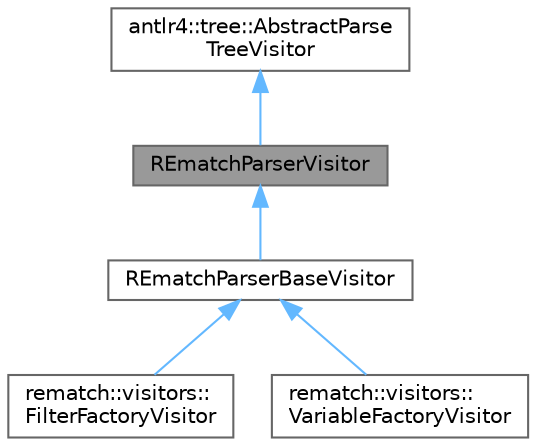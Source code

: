 digraph "REmatchParserVisitor"
{
 // LATEX_PDF_SIZE
  bgcolor="transparent";
  edge [fontname=Helvetica,fontsize=10,labelfontname=Helvetica,labelfontsize=10];
  node [fontname=Helvetica,fontsize=10,shape=box,height=0.2,width=0.4];
  Node1 [label="REmatchParserVisitor",height=0.2,width=0.4,color="gray40", fillcolor="grey60", style="filled", fontcolor="black",tooltip="This class defines an abstract visitor for a parse tree produced by REmatchParser."];
  Node2 -> Node1 [dir="back",color="steelblue1",style="solid"];
  Node2 [label="antlr4::tree::AbstractParse\lTreeVisitor",height=0.2,width=0.4,color="gray40", fillcolor="white", style="filled",tooltip=" "];
  Node1 -> Node3 [dir="back",color="steelblue1",style="solid"];
  Node3 [label="REmatchParserBaseVisitor",height=0.2,width=0.4,color="gray40", fillcolor="white", style="filled",URL="$de/dbd/classREmatchParserBaseVisitor.html",tooltip="This class provides an empty implementation of REmatchParserVisitor, which can be extended to create ..."];
  Node3 -> Node4 [dir="back",color="steelblue1",style="solid"];
  Node4 [label="rematch::visitors::\lFilterFactoryVisitor",height=0.2,width=0.4,color="gray40", fillcolor="white", style="filled",URL="$df/d72/classrematch_1_1visitors_1_1FilterFactoryVisitor.html",tooltip=" "];
  Node3 -> Node5 [dir="back",color="steelblue1",style="solid"];
  Node5 [label="rematch::visitors::\lVariableFactoryVisitor",height=0.2,width=0.4,color="gray40", fillcolor="white", style="filled",URL="$d9/d68/classrematch_1_1visitors_1_1VariableFactoryVisitor.html",tooltip=" "];
}
